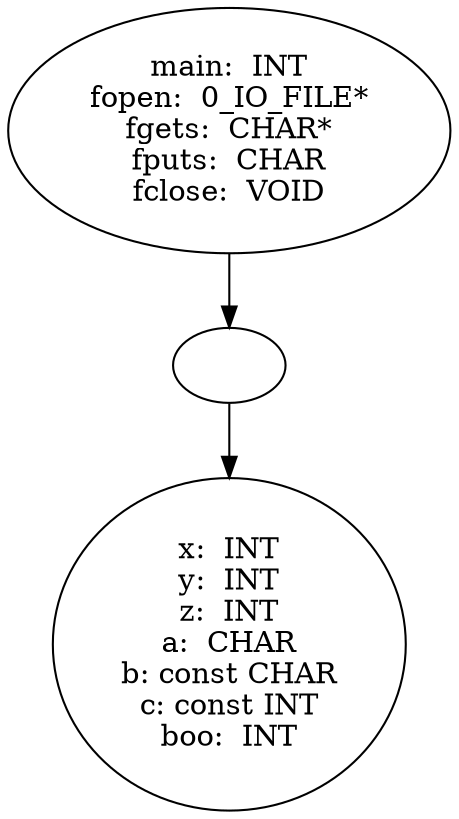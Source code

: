 digraph AST {
  "125702256705392" [label="main:  INT
fopen:  0_IO_FILE*
fgets:  CHAR*
fputs:  CHAR
fclose:  VOID"];
  "125702256705392" -> "125702256703712";
  "125702256703712" [label=""];
  "125702256703712" -> "125702256701696";
  "125702256701696" [label="x:  INT
y:  INT
z:  INT
a:  CHAR
b: const CHAR
c: const INT
boo:  INT"];
}

